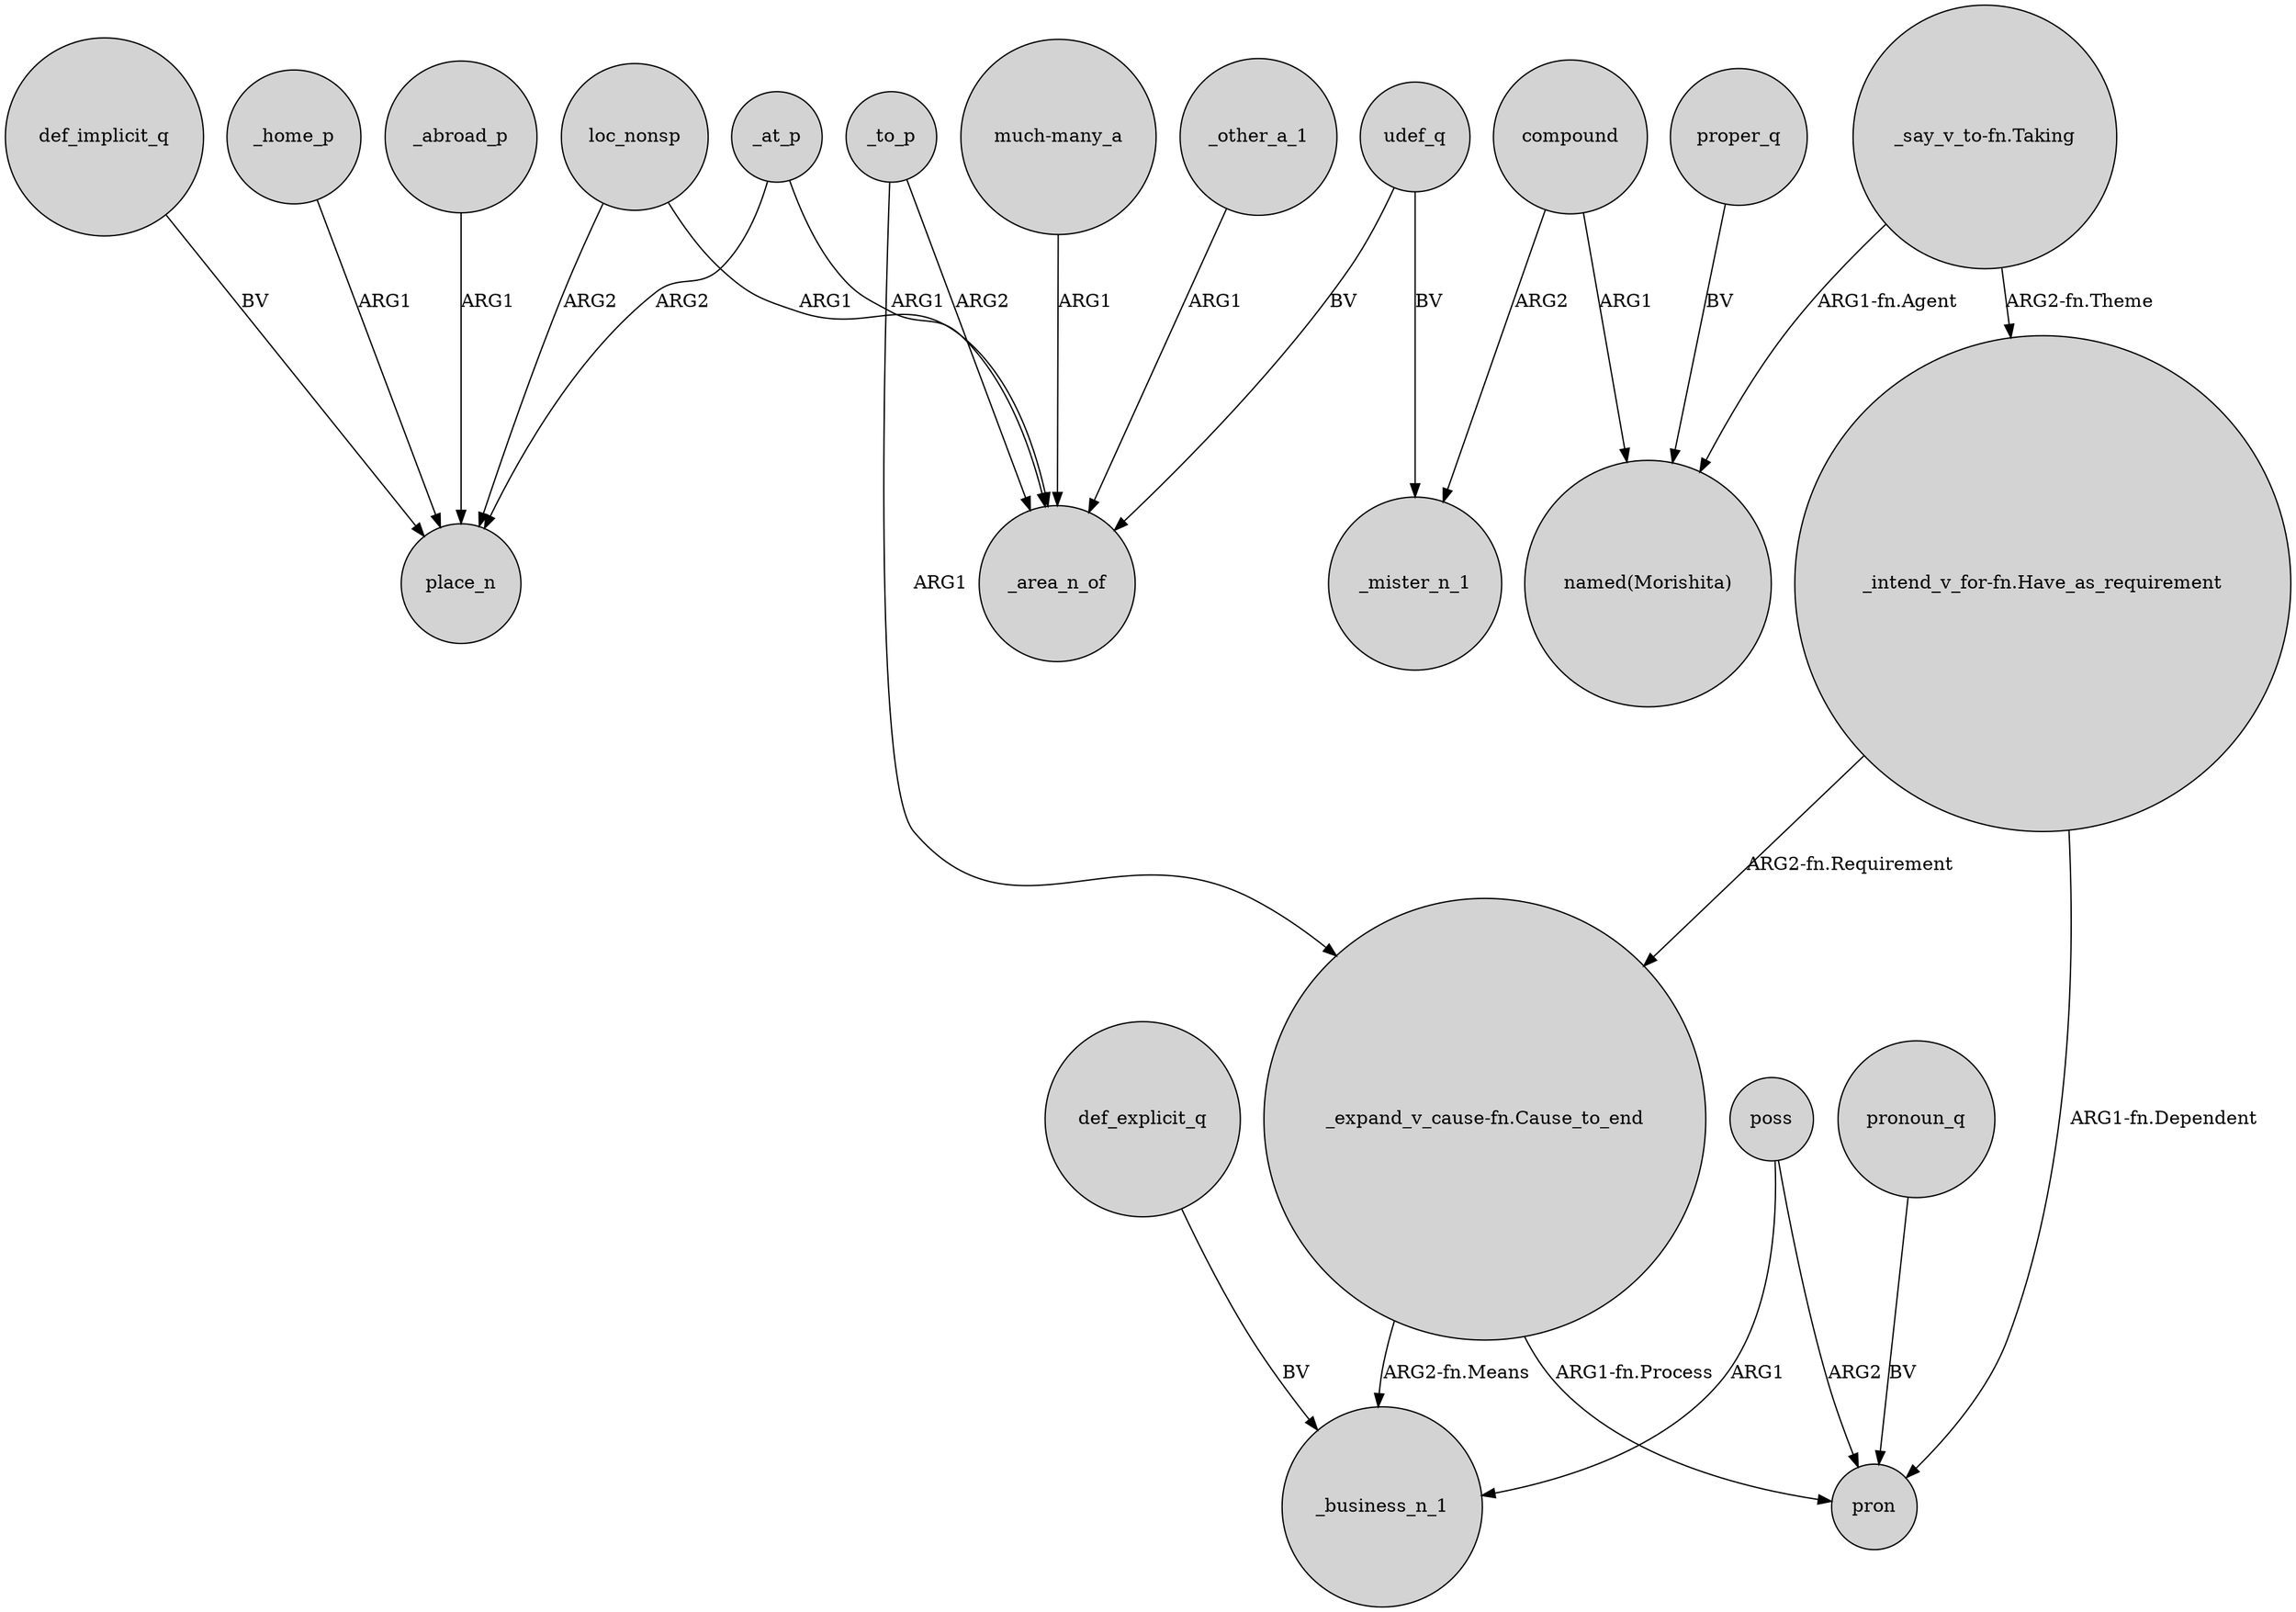 digraph {
	node [shape=circle style=filled]
	def_explicit_q -> _business_n_1 [label=BV]
	compound -> _mister_n_1 [label=ARG2]
	_to_p -> _area_n_of [label=ARG2]
	poss -> _business_n_1 [label=ARG1]
	_at_p -> place_n [label=ARG2]
	def_implicit_q -> place_n [label=BV]
	udef_q -> _area_n_of [label=BV]
	"_say_v_to-fn.Taking" -> "_intend_v_for-fn.Have_as_requirement" [label="ARG2-fn.Theme"]
	_to_p -> "_expand_v_cause-fn.Cause_to_end" [label=ARG1]
	"_expand_v_cause-fn.Cause_to_end" -> pron [label="ARG1-fn.Process"]
	"_intend_v_for-fn.Have_as_requirement" -> pron [label="ARG1-fn.Dependent"]
	udef_q -> _mister_n_1 [label=BV]
	_home_p -> place_n [label=ARG1]
	pronoun_q -> pron [label=BV]
	"_intend_v_for-fn.Have_as_requirement" -> "_expand_v_cause-fn.Cause_to_end" [label="ARG2-fn.Requirement"]
	poss -> pron [label=ARG2]
	_abroad_p -> place_n [label=ARG1]
	"much-many_a" -> _area_n_of [label=ARG1]
	_at_p -> _area_n_of [label=ARG1]
	proper_q -> "named(Morishita)" [label=BV]
	loc_nonsp -> _area_n_of [label=ARG1]
	loc_nonsp -> place_n [label=ARG2]
	_other_a_1 -> _area_n_of [label=ARG1]
	"_expand_v_cause-fn.Cause_to_end" -> _business_n_1 [label="ARG2-fn.Means"]
	compound -> "named(Morishita)" [label=ARG1]
	"_say_v_to-fn.Taking" -> "named(Morishita)" [label="ARG1-fn.Agent"]
}

